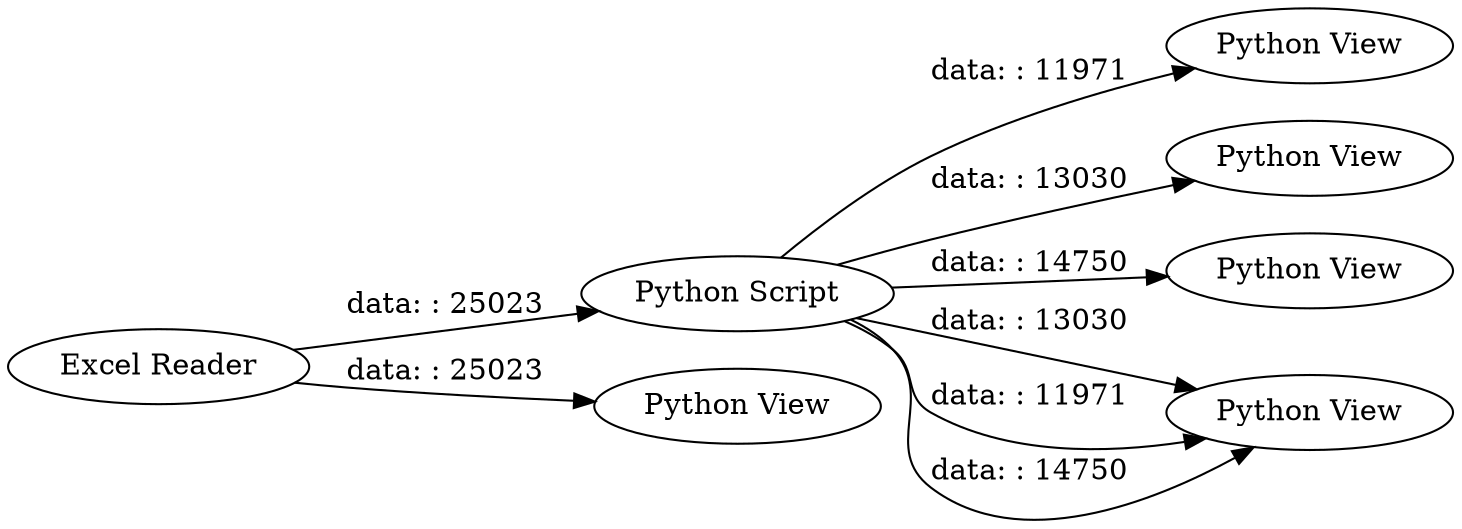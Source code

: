 digraph {
	"-2952018730517757971_49" [label="Python View"]
	"-2952018730517757971_39" [label="Python Script"]
	"-2952018730517757971_47" [label="Python View"]
	"-2952018730517757971_41" [label="Python View"]
	"-2952018730517757971_64" [label="Excel Reader"]
	"-2952018730517757971_63" [label="Python View"]
	"-2952018730517757971_60" [label="Python View"]
	"-2952018730517757971_39" -> "-2952018730517757971_47" [label="data: : 13030"]
	"-2952018730517757971_39" -> "-2952018730517757971_63" [label="data: : 13030"]
	"-2952018730517757971_64" -> "-2952018730517757971_39" [label="data: : 25023"]
	"-2952018730517757971_64" -> "-2952018730517757971_60" [label="data: : 25023"]
	"-2952018730517757971_39" -> "-2952018730517757971_49" [label="data: : 11971"]
	"-2952018730517757971_39" -> "-2952018730517757971_41" [label="data: : 14750"]
	"-2952018730517757971_39" -> "-2952018730517757971_63" [label="data: : 11971"]
	"-2952018730517757971_39" -> "-2952018730517757971_63" [label="data: : 14750"]
	rankdir=LR
}
